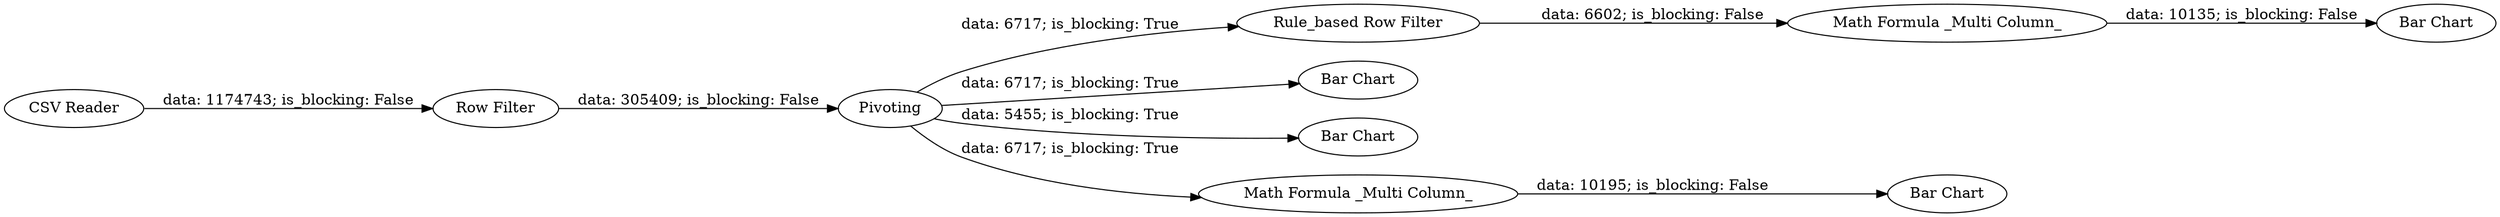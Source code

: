 digraph {
	"-5947487646248480459_25" [label="Rule_based Row Filter"]
	"-5947487646248480459_21" [label="Math Formula _Multi Column_"]
	"-5947487646248480459_4" [label="Row Filter"]
	"-5947487646248480459_3" [label="CSV Reader"]
	"-5947487646248480459_15" [label="Bar Chart"]
	"-5947487646248480459_7" [label=Pivoting]
	"-5947487646248480459_22" [label="Bar Chart"]
	"-5947487646248480459_16" [label="Bar Chart"]
	"-5947487646248480459_14" [label="Bar Chart"]
	"-5947487646248480459_11" [label="Math Formula _Multi Column_"]
	"-5947487646248480459_11" -> "-5947487646248480459_16" [label="data: 10195; is_blocking: False"]
	"-5947487646248480459_21" -> "-5947487646248480459_22" [label="data: 10135; is_blocking: False"]
	"-5947487646248480459_7" -> "-5947487646248480459_15" [label="data: 6717; is_blocking: True"]
	"-5947487646248480459_7" -> "-5947487646248480459_14" [label="data: 5455; is_blocking: True"]
	"-5947487646248480459_4" -> "-5947487646248480459_7" [label="data: 305409; is_blocking: False"]
	"-5947487646248480459_7" -> "-5947487646248480459_11" [label="data: 6717; is_blocking: True"]
	"-5947487646248480459_7" -> "-5947487646248480459_25" [label="data: 6717; is_blocking: True"]
	"-5947487646248480459_3" -> "-5947487646248480459_4" [label="data: 1174743; is_blocking: False"]
	"-5947487646248480459_25" -> "-5947487646248480459_21" [label="data: 6602; is_blocking: False"]
	rankdir=LR
}
